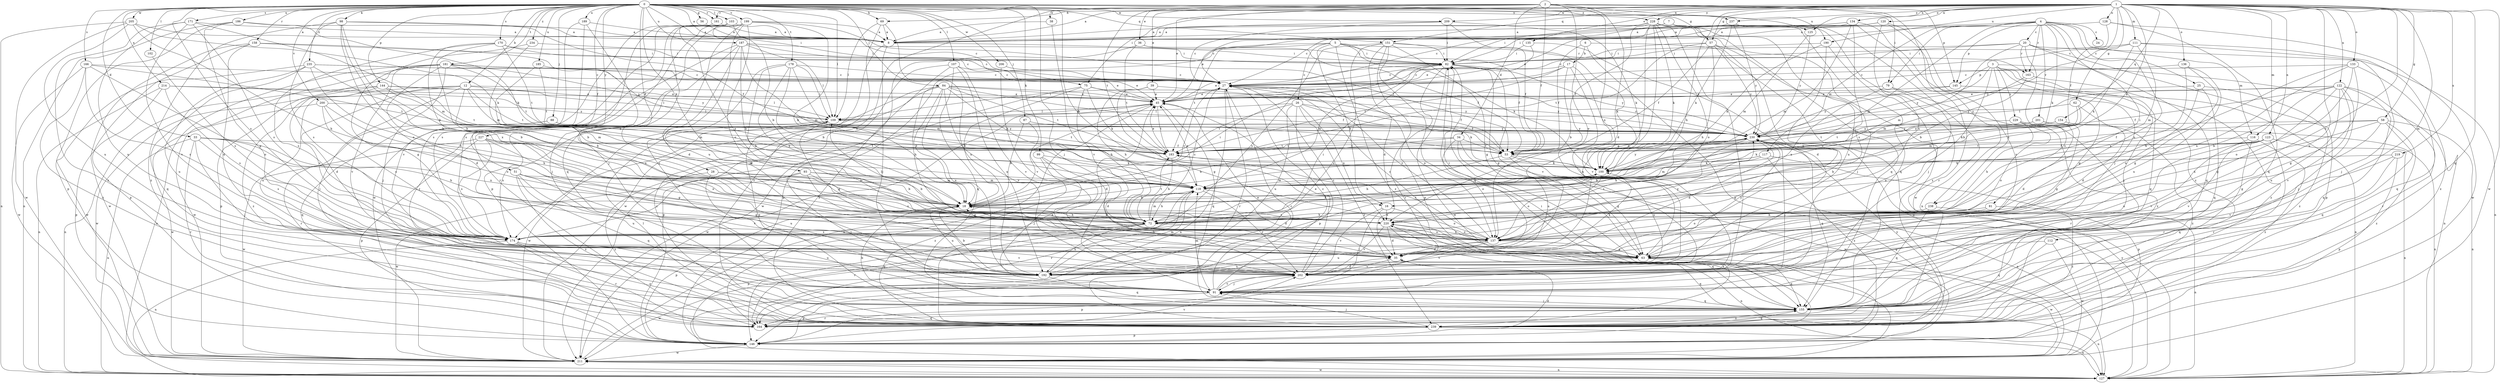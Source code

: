 strict digraph  {
0;
1;
2;
3;
4;
5;
6;
7;
8;
12;
16;
17;
18;
20;
24;
25;
26;
27;
28;
33;
34;
35;
36;
38;
39;
45;
51;
53;
56;
57;
58;
62;
63;
69;
72;
75;
79;
81;
82;
84;
87;
88;
91;
93;
98;
99;
100;
102;
103;
107;
109;
111;
112;
116;
117;
118;
120;
122;
123;
125;
127;
128;
133;
134;
135;
136;
137;
144;
145;
146;
151;
154;
155;
158;
161;
163;
164;
166;
170;
171;
174;
178;
181;
183;
185;
186;
187;
189;
190;
192;
199;
200;
201;
202;
205;
206;
209;
211;
214;
219;
220;
227;
228;
229;
230;
234;
235;
237;
238;
239;
0 -> 8  [label=a];
0 -> 12  [label=b];
0 -> 16  [label=b];
0 -> 28  [label=d];
0 -> 33  [label=d];
0 -> 51  [label=f];
0 -> 56  [label=g];
0 -> 57  [label=g];
0 -> 69  [label=h];
0 -> 75  [label=i];
0 -> 84  [label=j];
0 -> 87  [label=j];
0 -> 88  [label=j];
0 -> 91  [label=j];
0 -> 93  [label=k];
0 -> 98  [label=k];
0 -> 99  [label=k];
0 -> 102  [label=l];
0 -> 103  [label=l];
0 -> 107  [label=l];
0 -> 109  [label=l];
0 -> 144  [label=p];
0 -> 151  [label=q];
0 -> 158  [label=r];
0 -> 161  [label=r];
0 -> 166  [label=s];
0 -> 170  [label=s];
0 -> 171  [label=s];
0 -> 174  [label=s];
0 -> 178  [label=t];
0 -> 181  [label=t];
0 -> 185  [label=u];
0 -> 186  [label=u];
0 -> 187  [label=u];
0 -> 189  [label=u];
0 -> 190  [label=u];
0 -> 199  [label=v];
0 -> 200  [label=v];
0 -> 205  [label=w];
0 -> 206  [label=w];
0 -> 209  [label=w];
0 -> 214  [label=x];
0 -> 227  [label=y];
0 -> 228  [label=y];
0 -> 234  [label=z];
0 -> 235  [label=z];
0 -> 237  [label=z];
1 -> 8  [label=a];
1 -> 53  [label=f];
1 -> 57  [label=g];
1 -> 58  [label=g];
1 -> 62  [label=g];
1 -> 69  [label=h];
1 -> 72  [label=h];
1 -> 75  [label=i];
1 -> 100  [label=k];
1 -> 111  [label=m];
1 -> 112  [label=m];
1 -> 116  [label=m];
1 -> 120  [label=n];
1 -> 122  [label=n];
1 -> 123  [label=n];
1 -> 125  [label=n];
1 -> 128  [label=o];
1 -> 133  [label=o];
1 -> 134  [label=o];
1 -> 135  [label=o];
1 -> 136  [label=o];
1 -> 137  [label=o];
1 -> 151  [label=q];
1 -> 154  [label=q];
1 -> 155  [label=q];
1 -> 161  [label=r];
1 -> 190  [label=u];
1 -> 192  [label=u];
1 -> 209  [label=w];
1 -> 211  [label=w];
1 -> 219  [label=x];
1 -> 228  [label=y];
1 -> 237  [label=z];
2 -> 34  [label=d];
2 -> 35  [label=d];
2 -> 36  [label=e];
2 -> 38  [label=e];
2 -> 39  [label=e];
2 -> 45  [label=e];
2 -> 53  [label=f];
2 -> 79  [label=i];
2 -> 125  [label=n];
2 -> 137  [label=o];
2 -> 145  [label=p];
2 -> 174  [label=s];
2 -> 183  [label=t];
2 -> 220  [label=x];
2 -> 238  [label=z];
3 -> 16  [label=b];
3 -> 63  [label=g];
3 -> 91  [label=j];
3 -> 127  [label=n];
3 -> 145  [label=p];
3 -> 155  [label=q];
3 -> 229  [label=y];
3 -> 230  [label=y];
3 -> 238  [label=z];
4 -> 8  [label=a];
4 -> 20  [label=c];
4 -> 24  [label=c];
4 -> 25  [label=c];
4 -> 79  [label=i];
4 -> 81  [label=i];
4 -> 82  [label=i];
4 -> 100  [label=k];
4 -> 116  [label=m];
4 -> 117  [label=m];
4 -> 118  [label=m];
4 -> 137  [label=o];
4 -> 145  [label=p];
4 -> 163  [label=r];
4 -> 201  [label=v];
5 -> 16  [label=b];
5 -> 26  [label=c];
5 -> 53  [label=f];
5 -> 82  [label=i];
5 -> 100  [label=k];
5 -> 146  [label=p];
5 -> 163  [label=r];
5 -> 183  [label=t];
5 -> 239  [label=z];
6 -> 17  [label=b];
6 -> 53  [label=f];
6 -> 127  [label=n];
6 -> 146  [label=p];
7 -> 8  [label=a];
7 -> 27  [label=c];
7 -> 155  [label=q];
7 -> 192  [label=u];
8 -> 82  [label=i];
8 -> 91  [label=j];
8 -> 211  [label=w];
12 -> 18  [label=b];
12 -> 35  [label=d];
12 -> 45  [label=e];
12 -> 91  [label=j];
12 -> 109  [label=l];
12 -> 118  [label=m];
12 -> 183  [label=t];
12 -> 192  [label=u];
12 -> 239  [label=z];
16 -> 91  [label=j];
16 -> 137  [label=o];
16 -> 202  [label=v];
16 -> 220  [label=x];
17 -> 18  [label=b];
17 -> 27  [label=c];
17 -> 109  [label=l];
17 -> 183  [label=t];
17 -> 192  [label=u];
17 -> 202  [label=v];
18 -> 27  [label=c];
18 -> 72  [label=h];
18 -> 82  [label=i];
18 -> 146  [label=p];
18 -> 192  [label=u];
18 -> 220  [label=x];
20 -> 27  [label=c];
20 -> 82  [label=i];
20 -> 118  [label=m];
20 -> 127  [label=n];
20 -> 146  [label=p];
20 -> 155  [label=q];
20 -> 163  [label=r];
20 -> 174  [label=s];
25 -> 45  [label=e];
25 -> 137  [label=o];
25 -> 155  [label=q];
25 -> 239  [label=z];
26 -> 53  [label=f];
26 -> 100  [label=k];
26 -> 109  [label=l];
26 -> 146  [label=p];
26 -> 183  [label=t];
26 -> 192  [label=u];
26 -> 220  [label=x];
26 -> 239  [label=z];
27 -> 45  [label=e];
27 -> 127  [label=n];
27 -> 137  [label=o];
27 -> 164  [label=r];
28 -> 18  [label=b];
28 -> 118  [label=m];
28 -> 192  [label=u];
28 -> 239  [label=z];
33 -> 72  [label=h];
33 -> 91  [label=j];
33 -> 127  [label=n];
33 -> 164  [label=r];
33 -> 174  [label=s];
33 -> 183  [label=t];
33 -> 220  [label=x];
34 -> 18  [label=b];
34 -> 53  [label=f];
34 -> 137  [label=o];
34 -> 183  [label=t];
34 -> 192  [label=u];
34 -> 211  [label=w];
35 -> 18  [label=b];
35 -> 82  [label=i];
35 -> 100  [label=k];
35 -> 155  [label=q];
35 -> 202  [label=v];
36 -> 53  [label=f];
36 -> 82  [label=i];
36 -> 183  [label=t];
36 -> 211  [label=w];
38 -> 8  [label=a];
38 -> 202  [label=v];
39 -> 45  [label=e];
39 -> 53  [label=f];
39 -> 63  [label=g];
39 -> 72  [label=h];
45 -> 109  [label=l];
45 -> 155  [label=q];
45 -> 164  [label=r];
45 -> 183  [label=t];
45 -> 211  [label=w];
51 -> 63  [label=g];
51 -> 118  [label=m];
51 -> 155  [label=q];
51 -> 192  [label=u];
51 -> 202  [label=v];
51 -> 239  [label=z];
53 -> 63  [label=g];
53 -> 72  [label=h];
53 -> 127  [label=n];
53 -> 192  [label=u];
56 -> 8  [label=a];
57 -> 53  [label=f];
57 -> 72  [label=h];
57 -> 82  [label=i];
57 -> 91  [label=j];
57 -> 137  [label=o];
57 -> 183  [label=t];
57 -> 230  [label=y];
58 -> 53  [label=f];
58 -> 63  [label=g];
58 -> 127  [label=n];
58 -> 155  [label=q];
58 -> 220  [label=x];
58 -> 230  [label=y];
58 -> 239  [label=z];
62 -> 35  [label=d];
62 -> 100  [label=k];
62 -> 109  [label=l];
62 -> 118  [label=m];
63 -> 27  [label=c];
63 -> 155  [label=q];
63 -> 192  [label=u];
63 -> 211  [label=w];
63 -> 230  [label=y];
69 -> 8  [label=a];
69 -> 109  [label=l];
69 -> 192  [label=u];
69 -> 239  [label=z];
72 -> 18  [label=b];
72 -> 27  [label=c];
72 -> 100  [label=k];
72 -> 109  [label=l];
72 -> 118  [label=m];
72 -> 137  [label=o];
72 -> 146  [label=p];
72 -> 164  [label=r];
72 -> 174  [label=s];
72 -> 183  [label=t];
72 -> 192  [label=u];
75 -> 18  [label=b];
75 -> 45  [label=e];
75 -> 72  [label=h];
75 -> 100  [label=k];
75 -> 146  [label=p];
75 -> 230  [label=y];
79 -> 45  [label=e];
79 -> 192  [label=u];
79 -> 220  [label=x];
79 -> 239  [label=z];
81 -> 72  [label=h];
81 -> 137  [label=o];
81 -> 239  [label=z];
82 -> 27  [label=c];
82 -> 45  [label=e];
82 -> 63  [label=g];
82 -> 118  [label=m];
82 -> 164  [label=r];
82 -> 202  [label=v];
82 -> 211  [label=w];
82 -> 230  [label=y];
84 -> 18  [label=b];
84 -> 45  [label=e];
84 -> 53  [label=f];
84 -> 72  [label=h];
84 -> 100  [label=k];
84 -> 174  [label=s];
84 -> 183  [label=t];
84 -> 192  [label=u];
84 -> 202  [label=v];
84 -> 230  [label=y];
84 -> 239  [label=z];
87 -> 18  [label=b];
87 -> 35  [label=d];
87 -> 230  [label=y];
88 -> 155  [label=q];
88 -> 164  [label=r];
88 -> 183  [label=t];
88 -> 230  [label=y];
91 -> 27  [label=c];
91 -> 45  [label=e];
91 -> 118  [label=m];
91 -> 146  [label=p];
91 -> 155  [label=q];
91 -> 202  [label=v];
93 -> 18  [label=b];
93 -> 63  [label=g];
93 -> 91  [label=j];
93 -> 118  [label=m];
93 -> 137  [label=o];
93 -> 211  [label=w];
98 -> 8  [label=a];
98 -> 18  [label=b];
98 -> 53  [label=f];
98 -> 72  [label=h];
98 -> 137  [label=o];
98 -> 174  [label=s];
98 -> 239  [label=z];
99 -> 35  [label=d];
99 -> 91  [label=j];
99 -> 100  [label=k];
99 -> 239  [label=z];
100 -> 118  [label=m];
100 -> 137  [label=o];
100 -> 230  [label=y];
102 -> 174  [label=s];
103 -> 8  [label=a];
103 -> 18  [label=b];
103 -> 27  [label=c];
103 -> 91  [label=j];
103 -> 174  [label=s];
103 -> 220  [label=x];
107 -> 27  [label=c];
107 -> 155  [label=q];
107 -> 192  [label=u];
107 -> 202  [label=v];
107 -> 211  [label=w];
107 -> 239  [label=z];
109 -> 45  [label=e];
109 -> 63  [label=g];
109 -> 155  [label=q];
109 -> 174  [label=s];
109 -> 211  [label=w];
109 -> 230  [label=y];
111 -> 82  [label=i];
111 -> 91  [label=j];
111 -> 100  [label=k];
111 -> 118  [label=m];
111 -> 230  [label=y];
111 -> 239  [label=z];
112 -> 63  [label=g];
112 -> 155  [label=q];
112 -> 211  [label=w];
116 -> 164  [label=r];
116 -> 183  [label=t];
116 -> 202  [label=v];
116 -> 239  [label=z];
117 -> 18  [label=b];
117 -> 100  [label=k];
117 -> 118  [label=m];
117 -> 146  [label=p];
117 -> 239  [label=z];
118 -> 18  [label=b];
118 -> 35  [label=d];
118 -> 45  [label=e];
118 -> 72  [label=h];
118 -> 146  [label=p];
118 -> 164  [label=r];
118 -> 202  [label=v];
120 -> 8  [label=a];
120 -> 27  [label=c];
120 -> 45  [label=e];
120 -> 202  [label=v];
120 -> 220  [label=x];
120 -> 239  [label=z];
122 -> 18  [label=b];
122 -> 45  [label=e];
122 -> 53  [label=f];
122 -> 63  [label=g];
122 -> 91  [label=j];
122 -> 155  [label=q];
122 -> 164  [label=r];
122 -> 192  [label=u];
122 -> 202  [label=v];
122 -> 230  [label=y];
123 -> 18  [label=b];
123 -> 53  [label=f];
123 -> 100  [label=k];
123 -> 127  [label=n];
123 -> 164  [label=r];
123 -> 192  [label=u];
123 -> 202  [label=v];
125 -> 118  [label=m];
125 -> 230  [label=y];
127 -> 211  [label=w];
127 -> 230  [label=y];
128 -> 8  [label=a];
128 -> 27  [label=c];
128 -> 155  [label=q];
128 -> 211  [label=w];
133 -> 27  [label=c];
133 -> 63  [label=g];
133 -> 72  [label=h];
133 -> 137  [label=o];
133 -> 155  [label=q];
133 -> 220  [label=x];
134 -> 8  [label=a];
134 -> 27  [label=c];
134 -> 45  [label=e];
134 -> 91  [label=j];
134 -> 118  [label=m];
134 -> 164  [label=r];
134 -> 174  [label=s];
135 -> 35  [label=d];
135 -> 45  [label=e];
135 -> 82  [label=i];
136 -> 27  [label=c];
136 -> 63  [label=g];
136 -> 192  [label=u];
136 -> 220  [label=x];
137 -> 27  [label=c];
137 -> 35  [label=d];
137 -> 63  [label=g];
137 -> 183  [label=t];
137 -> 192  [label=u];
137 -> 202  [label=v];
137 -> 220  [label=x];
137 -> 230  [label=y];
144 -> 45  [label=e];
144 -> 109  [label=l];
144 -> 118  [label=m];
144 -> 127  [label=n];
144 -> 174  [label=s];
144 -> 183  [label=t];
144 -> 211  [label=w];
145 -> 45  [label=e];
145 -> 127  [label=n];
145 -> 230  [label=y];
146 -> 35  [label=d];
146 -> 82  [label=i];
146 -> 202  [label=v];
146 -> 211  [label=w];
151 -> 35  [label=d];
151 -> 63  [label=g];
151 -> 82  [label=i];
151 -> 100  [label=k];
151 -> 146  [label=p];
151 -> 155  [label=q];
151 -> 174  [label=s];
151 -> 192  [label=u];
154 -> 127  [label=n];
154 -> 183  [label=t];
154 -> 230  [label=y];
155 -> 18  [label=b];
155 -> 91  [label=j];
155 -> 127  [label=n];
155 -> 164  [label=r];
155 -> 220  [label=x];
155 -> 239  [label=z];
158 -> 35  [label=d];
158 -> 82  [label=i];
158 -> 146  [label=p];
158 -> 211  [label=w];
158 -> 230  [label=y];
161 -> 8  [label=a];
161 -> 164  [label=r];
161 -> 211  [label=w];
163 -> 18  [label=b];
163 -> 118  [label=m];
163 -> 239  [label=z];
164 -> 155  [label=q];
166 -> 27  [label=c];
166 -> 137  [label=o];
166 -> 174  [label=s];
166 -> 183  [label=t];
166 -> 211  [label=w];
166 -> 239  [label=z];
170 -> 18  [label=b];
170 -> 27  [label=c];
170 -> 82  [label=i];
170 -> 174  [label=s];
170 -> 183  [label=t];
170 -> 220  [label=x];
171 -> 8  [label=a];
171 -> 118  [label=m];
171 -> 174  [label=s];
171 -> 192  [label=u];
171 -> 202  [label=v];
171 -> 239  [label=z];
174 -> 82  [label=i];
174 -> 127  [label=n];
174 -> 164  [label=r];
174 -> 192  [label=u];
174 -> 202  [label=v];
174 -> 239  [label=z];
178 -> 18  [label=b];
178 -> 27  [label=c];
178 -> 35  [label=d];
178 -> 72  [label=h];
178 -> 109  [label=l];
178 -> 118  [label=m];
178 -> 220  [label=x];
181 -> 27  [label=c];
181 -> 35  [label=d];
181 -> 45  [label=e];
181 -> 91  [label=j];
181 -> 127  [label=n];
181 -> 146  [label=p];
181 -> 183  [label=t];
181 -> 202  [label=v];
181 -> 211  [label=w];
181 -> 230  [label=y];
183 -> 45  [label=e];
183 -> 72  [label=h];
183 -> 100  [label=k];
183 -> 230  [label=y];
185 -> 18  [label=b];
185 -> 27  [label=c];
185 -> 183  [label=t];
186 -> 8  [label=a];
186 -> 63  [label=g];
186 -> 100  [label=k];
186 -> 127  [label=n];
186 -> 146  [label=p];
187 -> 18  [label=b];
187 -> 27  [label=c];
187 -> 35  [label=d];
187 -> 82  [label=i];
187 -> 91  [label=j];
187 -> 109  [label=l];
187 -> 118  [label=m];
187 -> 164  [label=r];
189 -> 8  [label=a];
189 -> 174  [label=s];
189 -> 202  [label=v];
189 -> 220  [label=x];
190 -> 82  [label=i];
190 -> 91  [label=j];
190 -> 100  [label=k];
190 -> 137  [label=o];
192 -> 18  [label=b];
192 -> 118  [label=m];
192 -> 155  [label=q];
192 -> 211  [label=w];
199 -> 8  [label=a];
199 -> 18  [label=b];
199 -> 53  [label=f];
199 -> 91  [label=j];
199 -> 137  [label=o];
199 -> 146  [label=p];
199 -> 155  [label=q];
199 -> 174  [label=s];
199 -> 192  [label=u];
200 -> 72  [label=h];
200 -> 109  [label=l];
200 -> 137  [label=o];
200 -> 174  [label=s];
200 -> 211  [label=w];
201 -> 35  [label=d];
201 -> 63  [label=g];
201 -> 183  [label=t];
201 -> 230  [label=y];
202 -> 27  [label=c];
202 -> 35  [label=d];
202 -> 45  [label=e];
202 -> 91  [label=j];
202 -> 146  [label=p];
205 -> 8  [label=a];
205 -> 72  [label=h];
205 -> 100  [label=k];
205 -> 127  [label=n];
205 -> 192  [label=u];
205 -> 211  [label=w];
206 -> 27  [label=c];
206 -> 202  [label=v];
209 -> 8  [label=a];
209 -> 27  [label=c];
209 -> 53  [label=f];
209 -> 82  [label=i];
209 -> 100  [label=k];
211 -> 45  [label=e];
211 -> 82  [label=i];
211 -> 127  [label=n];
214 -> 45  [label=e];
214 -> 127  [label=n];
214 -> 146  [label=p];
214 -> 174  [label=s];
214 -> 230  [label=y];
219 -> 100  [label=k];
219 -> 146  [label=p];
219 -> 155  [label=q];
219 -> 202  [label=v];
220 -> 35  [label=d];
220 -> 127  [label=n];
220 -> 137  [label=o];
220 -> 155  [label=q];
220 -> 202  [label=v];
227 -> 53  [label=f];
227 -> 63  [label=g];
227 -> 118  [label=m];
227 -> 137  [label=o];
227 -> 146  [label=p];
227 -> 174  [label=s];
227 -> 211  [label=w];
228 -> 8  [label=a];
228 -> 35  [label=d];
228 -> 53  [label=f];
228 -> 63  [label=g];
228 -> 82  [label=i];
228 -> 91  [label=j];
228 -> 100  [label=k];
228 -> 137  [label=o];
228 -> 155  [label=q];
228 -> 211  [label=w];
229 -> 72  [label=h];
229 -> 137  [label=o];
229 -> 164  [label=r];
229 -> 230  [label=y];
229 -> 239  [label=z];
230 -> 27  [label=c];
230 -> 35  [label=d];
230 -> 72  [label=h];
230 -> 91  [label=j];
230 -> 155  [label=q];
230 -> 174  [label=s];
230 -> 183  [label=t];
234 -> 63  [label=g];
234 -> 82  [label=i];
234 -> 118  [label=m];
235 -> 18  [label=b];
235 -> 27  [label=c];
235 -> 45  [label=e];
235 -> 72  [label=h];
235 -> 155  [label=q];
235 -> 192  [label=u];
235 -> 211  [label=w];
237 -> 8  [label=a];
237 -> 100  [label=k];
237 -> 127  [label=n];
237 -> 230  [label=y];
237 -> 239  [label=z];
238 -> 72  [label=h];
238 -> 127  [label=n];
238 -> 155  [label=q];
239 -> 27  [label=c];
239 -> 45  [label=e];
239 -> 91  [label=j];
239 -> 109  [label=l];
239 -> 127  [label=n];
239 -> 146  [label=p];
239 -> 155  [label=q];
239 -> 230  [label=y];
}

